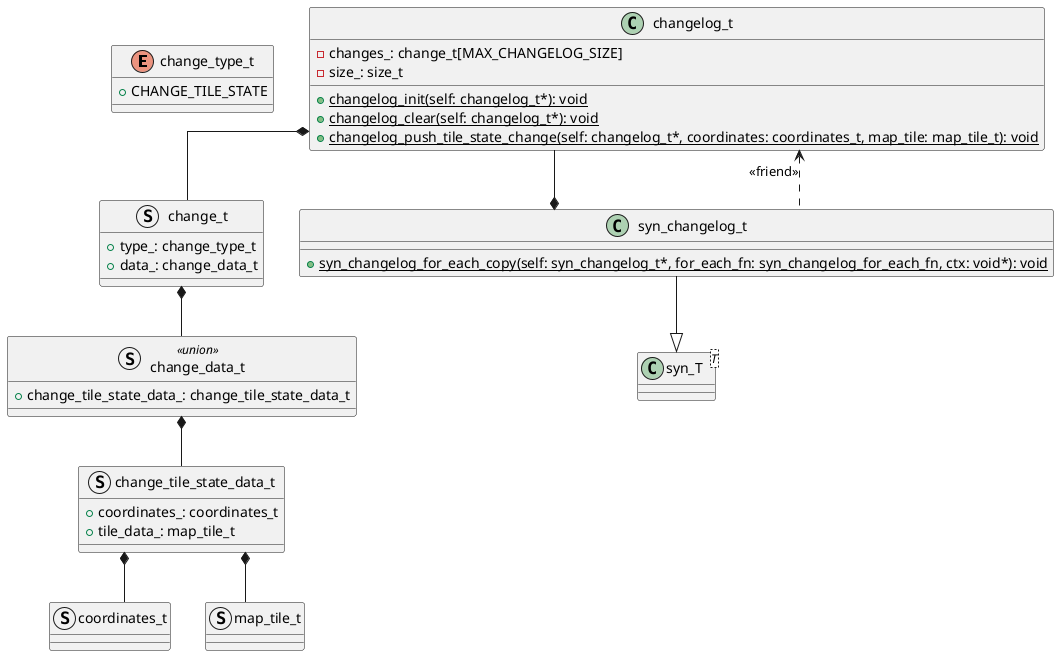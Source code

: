 @startuml

skinparam ranksep 50
skinparam linetype ortho

enum change_type_t {
+ CHANGE_TILE_STATE
}

struct coordinates_t
struct map_tile_t

struct change_tile_state_data_t {
+ coordinates_: coordinates_t
+ tile_data_: map_tile_t
}
change_tile_state_data_t *-- coordinates_t
change_tile_state_data_t *-- map_tile_t

struct change_data_t <<union>> {
+ change_tile_state_data_: change_tile_state_data_t
}
change_data_t *-- change_tile_state_data_t

struct change_t {
+ type_: change_type_t
+ data_: change_data_t
}
change_t *-- change_data_t

class changelog_t {
- changes_: change_t[MAX_CHANGELOG_SIZE]
- size_: size_t

{static} + changelog_init(self: changelog_t*): void
{static} + changelog_clear(self: changelog_t*): void
{static} + changelog_push_tile_state_change(self: changelog_t*, coordinates: coordinates_t, map_tile: map_tile_t): void
}
changelog_t *-- change_t

class syn_T<T>

class syn_changelog_t {
{static} + syn_changelog_for_each_copy(self: syn_changelog_t*, for_each_fn: syn_changelog_for_each_fn, ctx: void*): void
}
syn_changelog_t --|> syn_T
changelog_t --* syn_changelog_t
changelog_t <.. syn_changelog_t : <<friend>>

@enduml